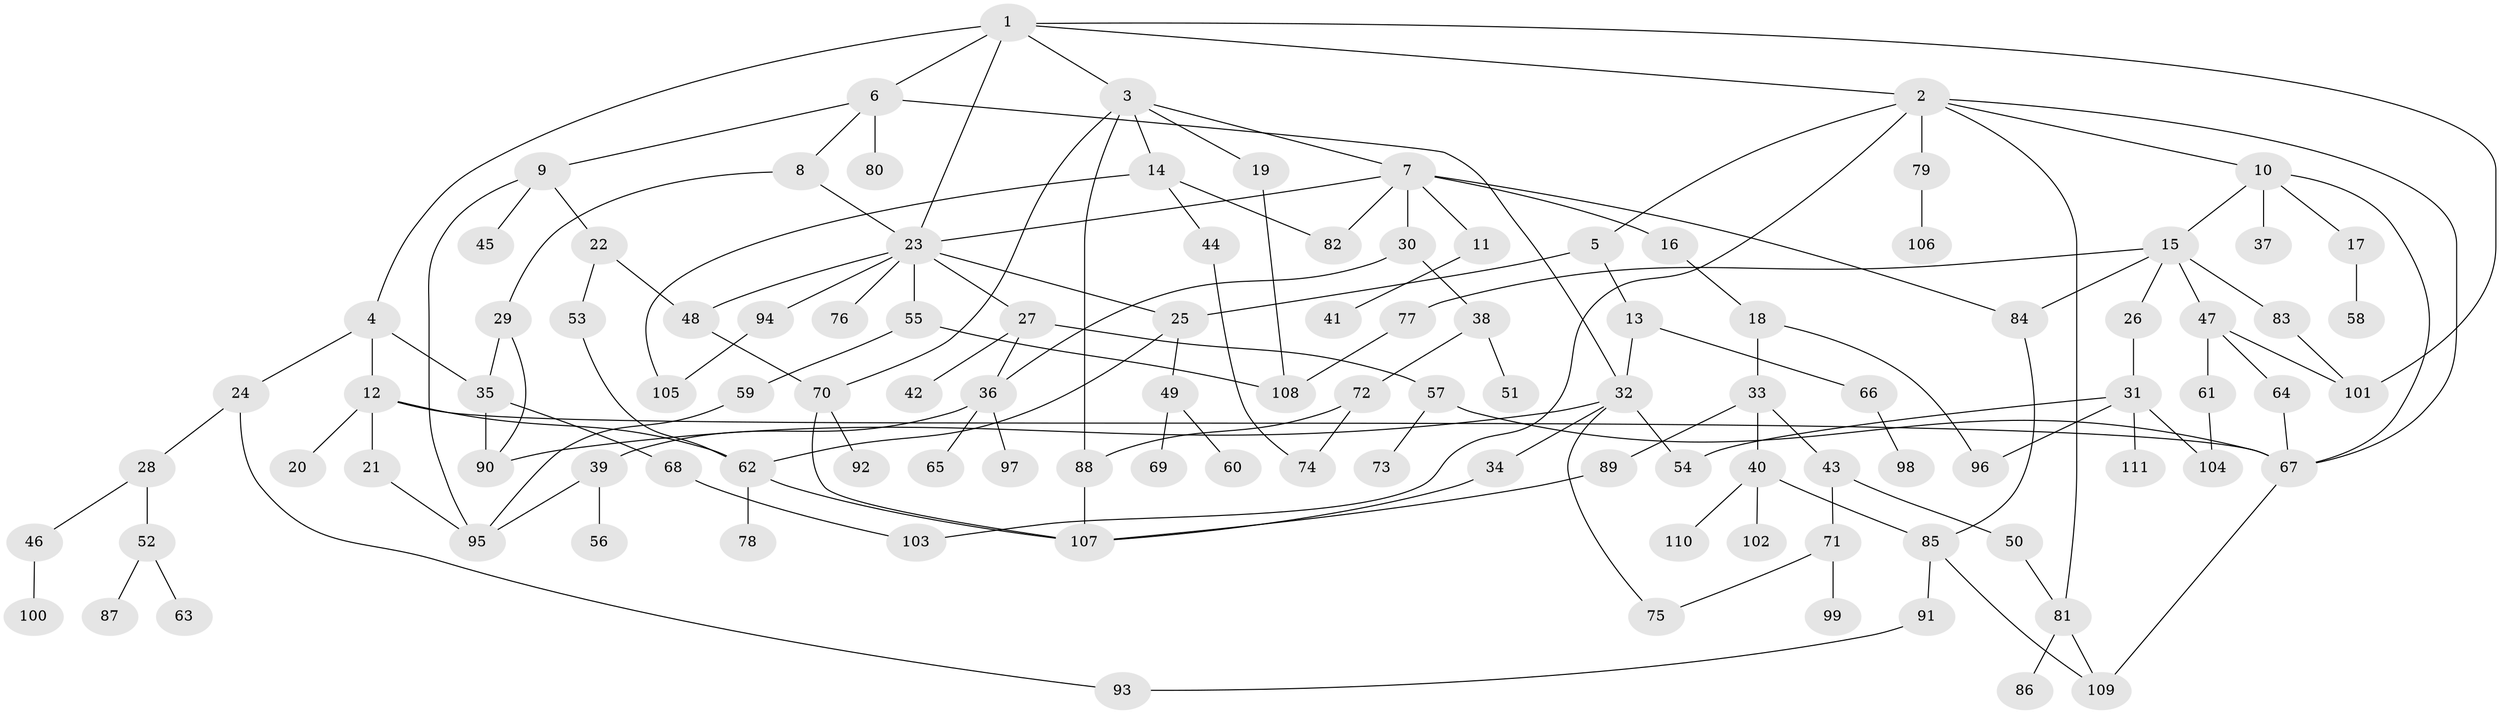 // coarse degree distribution, {10: 0.025974025974025976, 7: 0.05194805194805195, 4: 0.16883116883116883, 3: 0.14285714285714285, 8: 0.012987012987012988, 1: 0.2727272727272727, 6: 0.03896103896103896, 2: 0.23376623376623376, 5: 0.05194805194805195}
// Generated by graph-tools (version 1.1) at 2025/51/02/27/25 19:51:39]
// undirected, 111 vertices, 152 edges
graph export_dot {
graph [start="1"]
  node [color=gray90,style=filled];
  1;
  2;
  3;
  4;
  5;
  6;
  7;
  8;
  9;
  10;
  11;
  12;
  13;
  14;
  15;
  16;
  17;
  18;
  19;
  20;
  21;
  22;
  23;
  24;
  25;
  26;
  27;
  28;
  29;
  30;
  31;
  32;
  33;
  34;
  35;
  36;
  37;
  38;
  39;
  40;
  41;
  42;
  43;
  44;
  45;
  46;
  47;
  48;
  49;
  50;
  51;
  52;
  53;
  54;
  55;
  56;
  57;
  58;
  59;
  60;
  61;
  62;
  63;
  64;
  65;
  66;
  67;
  68;
  69;
  70;
  71;
  72;
  73;
  74;
  75;
  76;
  77;
  78;
  79;
  80;
  81;
  82;
  83;
  84;
  85;
  86;
  87;
  88;
  89;
  90;
  91;
  92;
  93;
  94;
  95;
  96;
  97;
  98;
  99;
  100;
  101;
  102;
  103;
  104;
  105;
  106;
  107;
  108;
  109;
  110;
  111;
  1 -- 2;
  1 -- 3;
  1 -- 4;
  1 -- 6;
  1 -- 101;
  1 -- 23;
  2 -- 5;
  2 -- 10;
  2 -- 79;
  2 -- 81;
  2 -- 103;
  2 -- 67;
  3 -- 7;
  3 -- 14;
  3 -- 19;
  3 -- 88;
  3 -- 70;
  4 -- 12;
  4 -- 24;
  4 -- 35;
  5 -- 13;
  5 -- 25;
  6 -- 8;
  6 -- 9;
  6 -- 80;
  6 -- 32;
  7 -- 11;
  7 -- 16;
  7 -- 23;
  7 -- 30;
  7 -- 84;
  7 -- 82;
  8 -- 29;
  8 -- 23;
  9 -- 22;
  9 -- 45;
  9 -- 95;
  10 -- 15;
  10 -- 17;
  10 -- 37;
  10 -- 67;
  11 -- 41;
  12 -- 20;
  12 -- 21;
  12 -- 67;
  12 -- 62;
  13 -- 32;
  13 -- 66;
  14 -- 44;
  14 -- 82;
  14 -- 105;
  15 -- 26;
  15 -- 47;
  15 -- 77;
  15 -- 83;
  15 -- 84;
  16 -- 18;
  17 -- 58;
  18 -- 33;
  18 -- 96;
  19 -- 108;
  21 -- 95;
  22 -- 48;
  22 -- 53;
  23 -- 25;
  23 -- 27;
  23 -- 55;
  23 -- 76;
  23 -- 94;
  23 -- 48;
  24 -- 28;
  24 -- 93;
  25 -- 49;
  25 -- 62;
  26 -- 31;
  27 -- 36;
  27 -- 42;
  27 -- 57;
  28 -- 46;
  28 -- 52;
  29 -- 35;
  29 -- 90;
  30 -- 38;
  30 -- 36;
  31 -- 54;
  31 -- 96;
  31 -- 104;
  31 -- 111;
  32 -- 34;
  32 -- 54;
  32 -- 90;
  32 -- 75;
  33 -- 40;
  33 -- 43;
  33 -- 89;
  34 -- 107;
  35 -- 68;
  35 -- 90;
  36 -- 39;
  36 -- 65;
  36 -- 97;
  38 -- 51;
  38 -- 72;
  39 -- 56;
  39 -- 95;
  40 -- 85;
  40 -- 102;
  40 -- 110;
  43 -- 50;
  43 -- 71;
  44 -- 74;
  46 -- 100;
  47 -- 61;
  47 -- 64;
  47 -- 101;
  48 -- 70;
  49 -- 60;
  49 -- 69;
  50 -- 81;
  52 -- 63;
  52 -- 87;
  53 -- 62;
  55 -- 59;
  55 -- 108;
  57 -- 73;
  57 -- 67;
  59 -- 95;
  61 -- 104;
  62 -- 78;
  62 -- 107;
  64 -- 67;
  66 -- 98;
  67 -- 109;
  68 -- 103;
  70 -- 92;
  70 -- 107;
  71 -- 75;
  71 -- 99;
  72 -- 74;
  72 -- 88;
  77 -- 108;
  79 -- 106;
  81 -- 86;
  81 -- 109;
  83 -- 101;
  84 -- 85;
  85 -- 91;
  85 -- 109;
  88 -- 107;
  89 -- 107;
  91 -- 93;
  94 -- 105;
}
